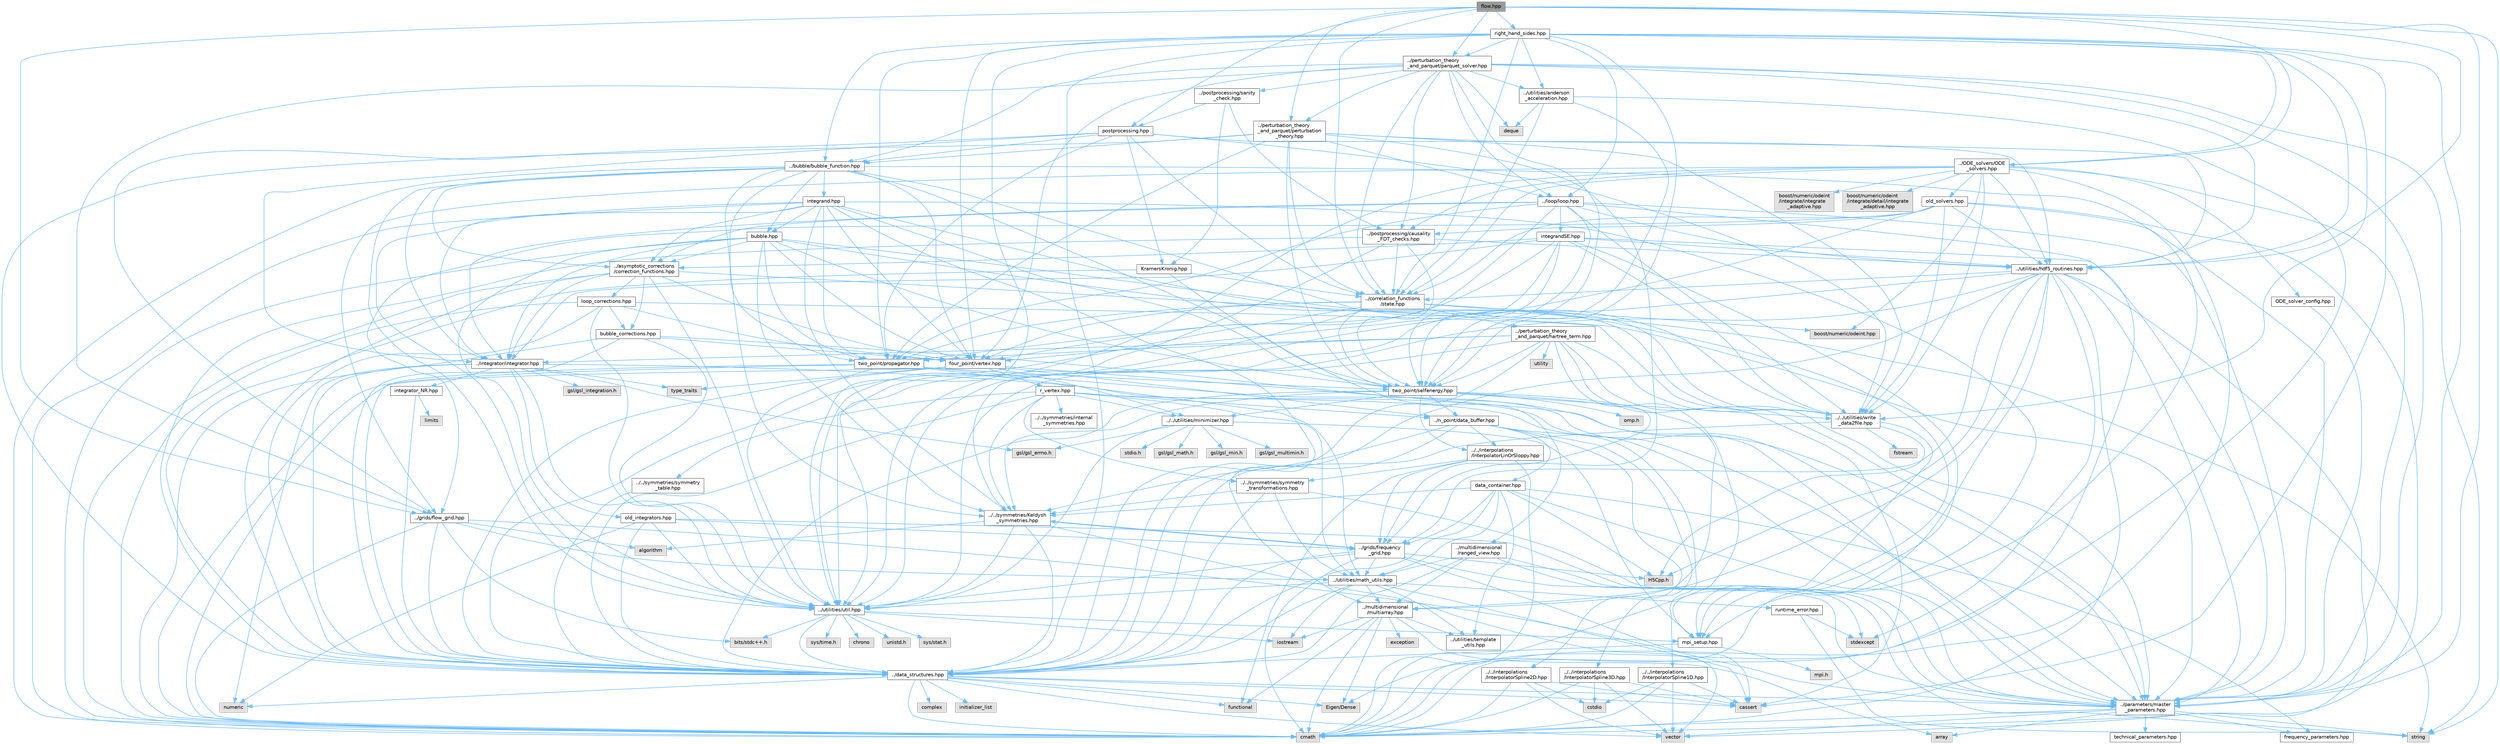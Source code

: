 digraph "flow.hpp"
{
 // INTERACTIVE_SVG=YES
 // LATEX_PDF_SIZE
  bgcolor="transparent";
  edge [fontname=Helvetica,fontsize=10,labelfontname=Helvetica,labelfontsize=10];
  node [fontname=Helvetica,fontsize=10,shape=box,height=0.2,width=0.4];
  Node1 [id="Node000001",label="flow.hpp",height=0.2,width=0.4,color="gray40", fillcolor="grey60", style="filled", fontcolor="black",tooltip=" "];
  Node1 -> Node2 [id="edge1_Node000001_Node000002",color="steelblue1",style="solid",tooltip=" "];
  Node2 [id="Node000002",label="string",height=0.2,width=0.4,color="grey60", fillcolor="#E0E0E0", style="filled",tooltip=" "];
  Node1 -> Node3 [id="edge2_Node000001_Node000003",color="steelblue1",style="solid",tooltip=" "];
  Node3 [id="Node000003",label="../parameters/master\l_parameters.hpp",height=0.2,width=0.4,color="grey40", fillcolor="white", style="filled",URL="$d1/df8/master__parameters_8hpp.html",tooltip=" "];
  Node3 -> Node4 [id="edge3_Node000003_Node000004",color="steelblue1",style="solid",tooltip=" "];
  Node4 [id="Node000004",label="cmath",height=0.2,width=0.4,color="grey60", fillcolor="#E0E0E0", style="filled",tooltip=" "];
  Node3 -> Node5 [id="edge4_Node000003_Node000005",color="steelblue1",style="solid",tooltip=" "];
  Node5 [id="Node000005",label="vector",height=0.2,width=0.4,color="grey60", fillcolor="#E0E0E0", style="filled",tooltip=" "];
  Node3 -> Node2 [id="edge5_Node000003_Node000002",color="steelblue1",style="solid",tooltip=" "];
  Node3 -> Node6 [id="edge6_Node000003_Node000006",color="steelblue1",style="solid",tooltip=" "];
  Node6 [id="Node000006",label="array",height=0.2,width=0.4,color="grey60", fillcolor="#E0E0E0", style="filled",tooltip=" "];
  Node3 -> Node7 [id="edge7_Node000003_Node000007",color="steelblue1",style="solid",tooltip=" "];
  Node7 [id="Node000007",label="frequency_parameters.hpp",height=0.2,width=0.4,color="grey40", fillcolor="white", style="filled",URL="$d3/d3c/frequency__parameters_8hpp.html",tooltip=" "];
  Node3 -> Node8 [id="edge8_Node000003_Node000008",color="steelblue1",style="solid",tooltip=" "];
  Node8 [id="Node000008",label="technical_parameters.hpp",height=0.2,width=0.4,color="grey40", fillcolor="white", style="filled",URL="$d9/d3a/technical__parameters_8hpp.html",tooltip=" "];
  Node1 -> Node9 [id="edge9_Node000001_Node000009",color="steelblue1",style="solid",tooltip=" "];
  Node9 [id="Node000009",label="../correlation_functions\l/state.hpp",height=0.2,width=0.4,color="grey40", fillcolor="white", style="filled",URL="$da/d3b/state_8hpp.html",tooltip=" "];
  Node9 -> Node10 [id="edge10_Node000009_Node000010",color="steelblue1",style="solid",tooltip=" "];
  Node10 [id="Node000010",label="../data_structures.hpp",height=0.2,width=0.4,color="grey40", fillcolor="white", style="filled",URL="$d7/d59/data__structures_8hpp.html",tooltip=" "];
  Node10 -> Node11 [id="edge11_Node000010_Node000011",color="steelblue1",style="solid",tooltip=" "];
  Node11 [id="Node000011",label="complex",height=0.2,width=0.4,color="grey60", fillcolor="#E0E0E0", style="filled",tooltip=" "];
  Node10 -> Node4 [id="edge12_Node000010_Node000004",color="steelblue1",style="solid",tooltip=" "];
  Node10 -> Node5 [id="edge13_Node000010_Node000005",color="steelblue1",style="solid",tooltip=" "];
  Node10 -> Node12 [id="edge14_Node000010_Node000012",color="steelblue1",style="solid",tooltip=" "];
  Node12 [id="Node000012",label="initializer_list",height=0.2,width=0.4,color="grey60", fillcolor="#E0E0E0", style="filled",tooltip=" "];
  Node10 -> Node13 [id="edge15_Node000010_Node000013",color="steelblue1",style="solid",tooltip=" "];
  Node13 [id="Node000013",label="functional",height=0.2,width=0.4,color="grey60", fillcolor="#E0E0E0", style="filled",tooltip=" "];
  Node10 -> Node14 [id="edge16_Node000010_Node000014",color="steelblue1",style="solid",tooltip=" "];
  Node14 [id="Node000014",label="cassert",height=0.2,width=0.4,color="grey60", fillcolor="#E0E0E0", style="filled",tooltip=" "];
  Node10 -> Node15 [id="edge17_Node000010_Node000015",color="steelblue1",style="solid",tooltip=" "];
  Node15 [id="Node000015",label="numeric",height=0.2,width=0.4,color="grey60", fillcolor="#E0E0E0", style="filled",tooltip=" "];
  Node10 -> Node3 [id="edge18_Node000010_Node000003",color="steelblue1",style="solid",tooltip=" "];
  Node10 -> Node16 [id="edge19_Node000010_Node000016",color="steelblue1",style="solid",tooltip=" "];
  Node16 [id="Node000016",label="Eigen/Dense",height=0.2,width=0.4,color="grey60", fillcolor="#E0E0E0", style="filled",tooltip=" "];
  Node9 -> Node17 [id="edge20_Node000009_Node000017",color="steelblue1",style="solid",tooltip=" "];
  Node17 [id="Node000017",label="four_point/vertex.hpp",height=0.2,width=0.4,color="grey40", fillcolor="white", style="filled",URL="$d1/d2d/vertex_8hpp.html",tooltip=" "];
  Node17 -> Node4 [id="edge21_Node000017_Node000004",color="steelblue1",style="solid",tooltip=" "];
  Node17 -> Node18 [id="edge22_Node000017_Node000018",color="steelblue1",style="solid",tooltip=" "];
  Node18 [id="Node000018",label="type_traits",height=0.2,width=0.4,color="grey60", fillcolor="#E0E0E0", style="filled",tooltip=" "];
  Node17 -> Node10 [id="edge23_Node000017_Node000010",color="steelblue1",style="solid",tooltip=" "];
  Node17 -> Node3 [id="edge24_Node000017_Node000003",color="steelblue1",style="solid",tooltip=" "];
  Node17 -> Node19 [id="edge25_Node000017_Node000019",color="steelblue1",style="solid",tooltip=" "];
  Node19 [id="Node000019",label="r_vertex.hpp",height=0.2,width=0.4,color="grey40", fillcolor="white", style="filled",URL="$d3/d22/r__vertex_8hpp.html",tooltip=" "];
  Node19 -> Node10 [id="edge26_Node000019_Node000010",color="steelblue1",style="solid",tooltip=" "];
  Node19 -> Node3 [id="edge27_Node000019_Node000003",color="steelblue1",style="solid",tooltip=" "];
  Node19 -> Node20 [id="edge28_Node000019_Node000020",color="steelblue1",style="solid",tooltip=" "];
  Node20 [id="Node000020",label="../../symmetries/Keldysh\l_symmetries.hpp",height=0.2,width=0.4,color="grey40", fillcolor="white", style="filled",URL="$d2/d1a/Keldysh__symmetries_8hpp.html",tooltip=" "];
  Node20 -> Node5 [id="edge29_Node000020_Node000005",color="steelblue1",style="solid",tooltip=" "];
  Node20 -> Node21 [id="edge30_Node000020_Node000021",color="steelblue1",style="solid",tooltip=" "];
  Node21 [id="Node000021",label="algorithm",height=0.2,width=0.4,color="grey60", fillcolor="#E0E0E0", style="filled",tooltip=" "];
  Node20 -> Node10 [id="edge31_Node000020_Node000010",color="steelblue1",style="solid",tooltip=" "];
  Node20 -> Node22 [id="edge32_Node000020_Node000022",color="steelblue1",style="solid",tooltip=" "];
  Node22 [id="Node000022",label="../utilities/util.hpp",height=0.2,width=0.4,color="grey40", fillcolor="white", style="filled",URL="$d0/d3f/util_8hpp.html",tooltip=" "];
  Node22 -> Node23 [id="edge33_Node000022_Node000023",color="steelblue1",style="solid",tooltip=" "];
  Node23 [id="Node000023",label="sys/time.h",height=0.2,width=0.4,color="grey60", fillcolor="#E0E0E0", style="filled",tooltip=" "];
  Node22 -> Node24 [id="edge34_Node000022_Node000024",color="steelblue1",style="solid",tooltip=" "];
  Node24 [id="Node000024",label="chrono",height=0.2,width=0.4,color="grey60", fillcolor="#E0E0E0", style="filled",tooltip=" "];
  Node22 -> Node25 [id="edge35_Node000022_Node000025",color="steelblue1",style="solid",tooltip=" "];
  Node25 [id="Node000025",label="unistd.h",height=0.2,width=0.4,color="grey60", fillcolor="#E0E0E0", style="filled",tooltip=" "];
  Node22 -> Node26 [id="edge36_Node000022_Node000026",color="steelblue1",style="solid",tooltip=" "];
  Node26 [id="Node000026",label="iostream",height=0.2,width=0.4,color="grey60", fillcolor="#E0E0E0", style="filled",tooltip=" "];
  Node22 -> Node27 [id="edge37_Node000022_Node000027",color="steelblue1",style="solid",tooltip=" "];
  Node27 [id="Node000027",label="bits/stdc++.h",height=0.2,width=0.4,color="grey60", fillcolor="#E0E0E0", style="filled",tooltip=" "];
  Node22 -> Node28 [id="edge38_Node000022_Node000028",color="steelblue1",style="solid",tooltip=" "];
  Node28 [id="Node000028",label="sys/stat.h",height=0.2,width=0.4,color="grey60", fillcolor="#E0E0E0", style="filled",tooltip=" "];
  Node22 -> Node10 [id="edge39_Node000022_Node000010",color="steelblue1",style="solid",tooltip=" "];
  Node22 -> Node29 [id="edge40_Node000022_Node000029",color="steelblue1",style="solid",tooltip=" "];
  Node29 [id="Node000029",label="mpi_setup.hpp",height=0.2,width=0.4,color="grey40", fillcolor="white", style="filled",URL="$db/de0/mpi__setup_8hpp.html",tooltip=" "];
  Node29 -> Node10 [id="edge41_Node000029_Node000010",color="steelblue1",style="solid",tooltip=" "];
  Node29 -> Node30 [id="edge42_Node000029_Node000030",color="steelblue1",style="solid",tooltip=" "];
  Node30 [id="Node000030",label="mpi.h",height=0.2,width=0.4,color="grey60", fillcolor="#E0E0E0", style="filled",tooltip=" "];
  Node20 -> Node31 [id="edge43_Node000020_Node000031",color="steelblue1",style="solid",tooltip=" "];
  Node31 [id="Node000031",label="../grids/frequency\l_grid.hpp",height=0.2,width=0.4,color="grey40", fillcolor="white", style="filled",URL="$d5/d39/frequency__grid_8hpp.html",tooltip=" "];
  Node31 -> Node4 [id="edge44_Node000031_Node000004",color="steelblue1",style="solid",tooltip=" "];
  Node31 -> Node10 [id="edge45_Node000031_Node000010",color="steelblue1",style="solid",tooltip=" "];
  Node31 -> Node22 [id="edge46_Node000031_Node000022",color="steelblue1",style="solid",tooltip=" "];
  Node31 -> Node3 [id="edge47_Node000031_Node000003",color="steelblue1",style="solid",tooltip=" "];
  Node31 -> Node32 [id="edge48_Node000031_Node000032",color="steelblue1",style="solid",tooltip=" "];
  Node32 [id="Node000032",label="../utilities/math_utils.hpp",height=0.2,width=0.4,color="grey40", fillcolor="white", style="filled",URL="$de/dbb/math__utils_8hpp.html",tooltip=" "];
  Node32 -> Node10 [id="edge49_Node000032_Node000010",color="steelblue1",style="solid",tooltip=" "];
  Node32 -> Node33 [id="edge50_Node000032_Node000033",color="steelblue1",style="solid",tooltip=" "];
  Node33 [id="Node000033",label="../multidimensional\l/multiarray.hpp",height=0.2,width=0.4,color="grey40", fillcolor="white", style="filled",URL="$df/da4/multiarray_8hpp.html",tooltip=" "];
  Node33 -> Node6 [id="edge51_Node000033_Node000006",color="steelblue1",style="solid",tooltip=" "];
  Node33 -> Node4 [id="edge52_Node000033_Node000004",color="steelblue1",style="solid",tooltip=" "];
  Node33 -> Node34 [id="edge53_Node000033_Node000034",color="steelblue1",style="solid",tooltip=" "];
  Node34 [id="Node000034",label="exception",height=0.2,width=0.4,color="grey60", fillcolor="#E0E0E0", style="filled",tooltip=" "];
  Node33 -> Node13 [id="edge54_Node000033_Node000013",color="steelblue1",style="solid",tooltip=" "];
  Node33 -> Node26 [id="edge55_Node000033_Node000026",color="steelblue1",style="solid",tooltip=" "];
  Node33 -> Node16 [id="edge56_Node000033_Node000016",color="steelblue1",style="solid",tooltip=" "];
  Node33 -> Node35 [id="edge57_Node000033_Node000035",color="steelblue1",style="solid",tooltip=" "];
  Node35 [id="Node000035",label="../utilities/template\l_utils.hpp",height=0.2,width=0.4,color="grey40", fillcolor="white", style="filled",URL="$dd/de3/template__utils_8hpp.html",tooltip=" "];
  Node32 -> Node35 [id="edge58_Node000032_Node000035",color="steelblue1",style="solid",tooltip=" "];
  Node32 -> Node36 [id="edge59_Node000032_Node000036",color="steelblue1",style="solid",tooltip=" "];
  Node36 [id="Node000036",label="runtime_error.hpp",height=0.2,width=0.4,color="grey40", fillcolor="white", style="filled",URL="$d1/d64/runtime__error_8hpp.html",tooltip=" "];
  Node36 -> Node37 [id="edge60_Node000036_Node000037",color="steelblue1",style="solid",tooltip=" "];
  Node37 [id="Node000037",label="stdexcept",height=0.2,width=0.4,color="grey60", fillcolor="#E0E0E0", style="filled",tooltip=" "];
  Node36 -> Node2 [id="edge61_Node000036_Node000002",color="steelblue1",style="solid",tooltip=" "];
  Node32 -> Node22 [id="edge62_Node000032_Node000022",color="steelblue1",style="solid",tooltip=" "];
  Node32 -> Node26 [id="edge63_Node000032_Node000026",color="steelblue1",style="solid",tooltip=" "];
  Node32 -> Node14 [id="edge64_Node000032_Node000014",color="steelblue1",style="solid",tooltip=" "];
  Node31 -> Node20 [id="edge65_Node000031_Node000020",color="steelblue1",style="solid",tooltip=" "];
  Node31 -> Node14 [id="edge66_Node000031_Node000014",color="steelblue1",style="solid",tooltip=" "];
  Node31 -> Node38 [id="edge67_Node000031_Node000038",color="steelblue1",style="solid",tooltip=" "];
  Node38 [id="Node000038",label="H5Cpp.h",height=0.2,width=0.4,color="grey60", fillcolor="#E0E0E0", style="filled",tooltip=" "];
  Node19 -> Node39 [id="edge68_Node000019_Node000039",color="steelblue1",style="solid",tooltip=" "];
  Node39 [id="Node000039",label="../../symmetries/internal\l_symmetries.hpp",height=0.2,width=0.4,color="grey40", fillcolor="white", style="filled",URL="$d1/dfd/internal__symmetries_8hpp.html",tooltip=" "];
  Node19 -> Node40 [id="edge69_Node000019_Node000040",color="steelblue1",style="solid",tooltip=" "];
  Node40 [id="Node000040",label="../../symmetries/symmetry\l_transformations.hpp",height=0.2,width=0.4,color="grey40", fillcolor="white", style="filled",URL="$db/d7d/symmetry__transformations_8hpp.html",tooltip=" "];
  Node40 -> Node3 [id="edge70_Node000040_Node000003",color="steelblue1",style="solid",tooltip=" "];
  Node40 -> Node32 [id="edge71_Node000040_Node000032",color="steelblue1",style="solid",tooltip=" "];
  Node40 -> Node20 [id="edge72_Node000040_Node000020",color="steelblue1",style="solid",tooltip=" "];
  Node40 -> Node10 [id="edge73_Node000040_Node000010",color="steelblue1",style="solid",tooltip=" "];
  Node19 -> Node41 [id="edge74_Node000019_Node000041",color="steelblue1",style="solid",tooltip=" "];
  Node41 [id="Node000041",label="../../symmetries/symmetry\l_table.hpp",height=0.2,width=0.4,color="grey40", fillcolor="white", style="filled",URL="$d3/d77/symmetry__table_8hpp.html",tooltip=" "];
  Node41 -> Node10 [id="edge75_Node000041_Node000010",color="steelblue1",style="solid",tooltip=" "];
  Node19 -> Node32 [id="edge76_Node000019_Node000032",color="steelblue1",style="solid",tooltip=" "];
  Node19 -> Node42 [id="edge77_Node000019_Node000042",color="steelblue1",style="solid",tooltip=" "];
  Node42 [id="Node000042",label="../../utilities/minimizer.hpp",height=0.2,width=0.4,color="grey40", fillcolor="white", style="filled",URL="$d4/d21/minimizer_8hpp.html",tooltip=" "];
  Node42 -> Node43 [id="edge78_Node000042_Node000043",color="steelblue1",style="solid",tooltip=" "];
  Node43 [id="Node000043",label="stdio.h",height=0.2,width=0.4,color="grey60", fillcolor="#E0E0E0", style="filled",tooltip=" "];
  Node42 -> Node44 [id="edge79_Node000042_Node000044",color="steelblue1",style="solid",tooltip=" "];
  Node44 [id="Node000044",label="gsl/gsl_errno.h",height=0.2,width=0.4,color="grey60", fillcolor="#E0E0E0", style="filled",tooltip=" "];
  Node42 -> Node45 [id="edge80_Node000042_Node000045",color="steelblue1",style="solid",tooltip=" "];
  Node45 [id="Node000045",label="gsl/gsl_math.h",height=0.2,width=0.4,color="grey60", fillcolor="#E0E0E0", style="filled",tooltip=" "];
  Node42 -> Node46 [id="edge81_Node000042_Node000046",color="steelblue1",style="solid",tooltip=" "];
  Node46 [id="Node000046",label="gsl/gsl_min.h",height=0.2,width=0.4,color="grey60", fillcolor="#E0E0E0", style="filled",tooltip=" "];
  Node42 -> Node47 [id="edge82_Node000042_Node000047",color="steelblue1",style="solid",tooltip=" "];
  Node47 [id="Node000047",label="gsl/gsl_multimin.h",height=0.2,width=0.4,color="grey60", fillcolor="#E0E0E0", style="filled",tooltip=" "];
  Node42 -> Node29 [id="edge83_Node000042_Node000029",color="steelblue1",style="solid",tooltip=" "];
  Node42 -> Node22 [id="edge84_Node000042_Node000022",color="steelblue1",style="solid",tooltip=" "];
  Node19 -> Node48 [id="edge85_Node000019_Node000048",color="steelblue1",style="solid",tooltip=" "];
  Node48 [id="Node000048",label="../n_point/data_buffer.hpp",height=0.2,width=0.4,color="grey40", fillcolor="white", style="filled",URL="$dc/d80/data__buffer_8hpp.html",tooltip=" "];
  Node48 -> Node10 [id="edge86_Node000048_Node000010",color="steelblue1",style="solid",tooltip=" "];
  Node48 -> Node20 [id="edge87_Node000048_Node000020",color="steelblue1",style="solid",tooltip=" "];
  Node48 -> Node49 [id="edge88_Node000048_Node000049",color="steelblue1",style="solid",tooltip=" "];
  Node49 [id="Node000049",label="data_container.hpp",height=0.2,width=0.4,color="grey40", fillcolor="white", style="filled",URL="$da/dbc/data__container_8hpp.html",tooltip=" "];
  Node49 -> Node35 [id="edge89_Node000049_Node000035",color="steelblue1",style="solid",tooltip=" "];
  Node49 -> Node32 [id="edge90_Node000049_Node000032",color="steelblue1",style="solid",tooltip=" "];
  Node49 -> Node20 [id="edge91_Node000049_Node000020",color="steelblue1",style="solid",tooltip=" "];
  Node49 -> Node10 [id="edge92_Node000049_Node000010",color="steelblue1",style="solid",tooltip=" "];
  Node49 -> Node3 [id="edge93_Node000049_Node000003",color="steelblue1",style="solid",tooltip=" "];
  Node49 -> Node7 [id="edge94_Node000049_Node000007",color="steelblue1",style="solid",tooltip=" "];
  Node49 -> Node31 [id="edge95_Node000049_Node000031",color="steelblue1",style="solid",tooltip=" "];
  Node49 -> Node38 [id="edge96_Node000049_Node000038",color="steelblue1",style="solid",tooltip=" "];
  Node48 -> Node50 [id="edge97_Node000048_Node000050",color="steelblue1",style="solid",tooltip=" "];
  Node50 [id="Node000050",label="../../interpolations\l/InterpolatorLinOrSloppy.hpp",height=0.2,width=0.4,color="grey40", fillcolor="white", style="filled",URL="$d3/d17/InterpolatorLinOrSloppy_8hpp.html",tooltip=" "];
  Node50 -> Node4 [id="edge98_Node000050_Node000004",color="steelblue1",style="solid",tooltip=" "];
  Node50 -> Node13 [id="edge99_Node000050_Node000013",color="steelblue1",style="solid",tooltip=" "];
  Node50 -> Node31 [id="edge100_Node000050_Node000031",color="steelblue1",style="solid",tooltip=" "];
  Node50 -> Node40 [id="edge101_Node000050_Node000040",color="steelblue1",style="solid",tooltip=" "];
  Node48 -> Node51 [id="edge102_Node000048_Node000051",color="steelblue1",style="solid",tooltip=" "];
  Node51 [id="Node000051",label="../../interpolations\l/InterpolatorSpline1D.hpp",height=0.2,width=0.4,color="grey40", fillcolor="white", style="filled",URL="$d1/d52/InterpolatorSpline1D_8hpp.html",tooltip=" "];
  Node51 -> Node52 [id="edge103_Node000051_Node000052",color="steelblue1",style="solid",tooltip=" "];
  Node52 [id="Node000052",label="cstdio",height=0.2,width=0.4,color="grey60", fillcolor="#E0E0E0", style="filled",tooltip=" "];
  Node51 -> Node14 [id="edge104_Node000051_Node000014",color="steelblue1",style="solid",tooltip=" "];
  Node51 -> Node4 [id="edge105_Node000051_Node000004",color="steelblue1",style="solid",tooltip=" "];
  Node51 -> Node5 [id="edge106_Node000051_Node000005",color="steelblue1",style="solid",tooltip=" "];
  Node48 -> Node53 [id="edge107_Node000048_Node000053",color="steelblue1",style="solid",tooltip=" "];
  Node53 [id="Node000053",label="../../interpolations\l/InterpolatorSpline2D.hpp",height=0.2,width=0.4,color="grey40", fillcolor="white", style="filled",URL="$d6/d91/InterpolatorSpline2D_8hpp.html",tooltip=" "];
  Node53 -> Node52 [id="edge108_Node000053_Node000052",color="steelblue1",style="solid",tooltip=" "];
  Node53 -> Node14 [id="edge109_Node000053_Node000014",color="steelblue1",style="solid",tooltip=" "];
  Node53 -> Node4 [id="edge110_Node000053_Node000004",color="steelblue1",style="solid",tooltip=" "];
  Node53 -> Node5 [id="edge111_Node000053_Node000005",color="steelblue1",style="solid",tooltip=" "];
  Node48 -> Node54 [id="edge112_Node000048_Node000054",color="steelblue1",style="solid",tooltip=" "];
  Node54 [id="Node000054",label="../../interpolations\l/InterpolatorSpline3D.hpp",height=0.2,width=0.4,color="grey40", fillcolor="white", style="filled",URL="$dd/dcc/InterpolatorSpline3D_8hpp.html",tooltip=" "];
  Node54 -> Node52 [id="edge113_Node000054_Node000052",color="steelblue1",style="solid",tooltip=" "];
  Node54 -> Node14 [id="edge114_Node000054_Node000014",color="steelblue1",style="solid",tooltip=" "];
  Node54 -> Node4 [id="edge115_Node000054_Node000004",color="steelblue1",style="solid",tooltip=" "];
  Node54 -> Node5 [id="edge116_Node000054_Node000005",color="steelblue1",style="solid",tooltip=" "];
  Node17 -> Node42 [id="edge117_Node000017_Node000042",color="steelblue1",style="solid",tooltip=" "];
  Node17 -> Node48 [id="edge118_Node000017_Node000048",color="steelblue1",style="solid",tooltip=" "];
  Node9 -> Node55 [id="edge119_Node000009_Node000055",color="steelblue1",style="solid",tooltip=" "];
  Node55 [id="Node000055",label="two_point/selfenergy.hpp",height=0.2,width=0.4,color="grey40", fillcolor="white", style="filled",URL="$d6/d2d/selfenergy_8hpp.html",tooltip=" "];
  Node55 -> Node10 [id="edge120_Node000055_Node000010",color="steelblue1",style="solid",tooltip=" "];
  Node55 -> Node33 [id="edge121_Node000055_Node000033",color="steelblue1",style="solid",tooltip=" "];
  Node55 -> Node48 [id="edge122_Node000055_Node000048",color="steelblue1",style="solid",tooltip=" "];
  Node55 -> Node31 [id="edge123_Node000055_Node000031",color="steelblue1",style="solid",tooltip=" "];
  Node55 -> Node42 [id="edge124_Node000055_Node000042",color="steelblue1",style="solid",tooltip=" "];
  Node55 -> Node56 [id="edge125_Node000055_Node000056",color="steelblue1",style="solid",tooltip=" "];
  Node56 [id="Node000056",label="omp.h",height=0.2,width=0.4,color="grey60", fillcolor="#E0E0E0", style="filled",tooltip=" "];
  Node55 -> Node20 [id="edge126_Node000055_Node000020",color="steelblue1",style="solid",tooltip=" "];
  Node55 -> Node57 [id="edge127_Node000055_Node000057",color="steelblue1",style="solid",tooltip=" "];
  Node57 [id="Node000057",label="../../utilities/write\l_data2file.hpp",height=0.2,width=0.4,color="grey40", fillcolor="white", style="filled",URL="$d8/d74/write__data2file_8hpp.html",tooltip=" "];
  Node57 -> Node10 [id="edge128_Node000057_Node000010",color="steelblue1",style="solid",tooltip=" "];
  Node57 -> Node29 [id="edge129_Node000057_Node000029",color="steelblue1",style="solid",tooltip=" "];
  Node57 -> Node58 [id="edge130_Node000057_Node000058",color="steelblue1",style="solid",tooltip=" "];
  Node58 [id="Node000058",label="fstream",height=0.2,width=0.4,color="grey60", fillcolor="#E0E0E0", style="filled",tooltip=" "];
  Node57 -> Node38 [id="edge131_Node000057_Node000038",color="steelblue1",style="solid",tooltip=" "];
  Node55 -> Node50 [id="edge132_Node000055_Node000050",color="steelblue1",style="solid",tooltip=" "];
  Node9 -> Node59 [id="edge133_Node000009_Node000059",color="steelblue1",style="solid",tooltip=" "];
  Node59 [id="Node000059",label="two_point/propagator.hpp",height=0.2,width=0.4,color="grey40", fillcolor="white", style="filled",URL="$d5/df7/propagator_8hpp.html",tooltip=" "];
  Node59 -> Node4 [id="edge134_Node000059_Node000004",color="steelblue1",style="solid",tooltip=" "];
  Node59 -> Node10 [id="edge135_Node000059_Node000010",color="steelblue1",style="solid",tooltip=" "];
  Node59 -> Node32 [id="edge136_Node000059_Node000032",color="steelblue1",style="solid",tooltip=" "];
  Node59 -> Node55 [id="edge137_Node000059_Node000055",color="steelblue1",style="solid",tooltip=" "];
  Node59 -> Node3 [id="edge138_Node000059_Node000003",color="steelblue1",style="solid",tooltip=" "];
  Node59 -> Node22 [id="edge139_Node000059_Node000022",color="steelblue1",style="solid",tooltip=" "];
  Node9 -> Node60 [id="edge140_Node000009_Node000060",color="steelblue1",style="solid",tooltip=" "];
  Node60 [id="Node000060",label="../perturbation_theory\l_and_parquet/hartree_term.hpp",height=0.2,width=0.4,color="grey40", fillcolor="white", style="filled",URL="$d1/db3/hartree__term_8hpp.html",tooltip=" "];
  Node60 -> Node3 [id="edge141_Node000060_Node000003",color="steelblue1",style="solid",tooltip=" "];
  Node60 -> Node10 [id="edge142_Node000060_Node000010",color="steelblue1",style="solid",tooltip=" "];
  Node60 -> Node55 [id="edge143_Node000060_Node000055",color="steelblue1",style="solid",tooltip=" "];
  Node60 -> Node59 [id="edge144_Node000060_Node000059",color="steelblue1",style="solid",tooltip=" "];
  Node60 -> Node61 [id="edge145_Node000060_Node000061",color="steelblue1",style="solid",tooltip=" "];
  Node61 [id="Node000061",label="../integrator/integrator.hpp",height=0.2,width=0.4,color="grey40", fillcolor="white", style="filled",URL="$dd/d1f/integrator_8hpp.html",tooltip=" "];
  Node61 -> Node15 [id="edge146_Node000061_Node000015",color="steelblue1",style="solid",tooltip=" "];
  Node61 -> Node18 [id="edge147_Node000061_Node000018",color="steelblue1",style="solid",tooltip=" "];
  Node61 -> Node10 [id="edge148_Node000061_Node000010",color="steelblue1",style="solid",tooltip=" "];
  Node61 -> Node3 [id="edge149_Node000061_Node000003",color="steelblue1",style="solid",tooltip=" "];
  Node61 -> Node62 [id="edge150_Node000061_Node000062",color="steelblue1",style="solid",tooltip=" "];
  Node62 [id="Node000062",label="gsl/gsl_integration.h",height=0.2,width=0.4,color="grey60", fillcolor="#E0E0E0", style="filled",tooltip=" "];
  Node61 -> Node44 [id="edge151_Node000061_Node000044",color="steelblue1",style="solid",tooltip=" "];
  Node61 -> Node63 [id="edge152_Node000061_Node000063",color="steelblue1",style="solid",tooltip=" "];
  Node63 [id="Node000063",label="old_integrators.hpp",height=0.2,width=0.4,color="grey40", fillcolor="white", style="filled",URL="$d7/d65/old__integrators_8hpp.html",tooltip=" "];
  Node63 -> Node15 [id="edge153_Node000063_Node000015",color="steelblue1",style="solid",tooltip=" "];
  Node63 -> Node10 [id="edge154_Node000063_Node000010",color="steelblue1",style="solid",tooltip=" "];
  Node63 -> Node3 [id="edge155_Node000063_Node000003",color="steelblue1",style="solid",tooltip=" "];
  Node63 -> Node22 [id="edge156_Node000063_Node000022",color="steelblue1",style="solid",tooltip=" "];
  Node63 -> Node31 [id="edge157_Node000063_Node000031",color="steelblue1",style="solid",tooltip=" "];
  Node61 -> Node64 [id="edge158_Node000061_Node000064",color="steelblue1",style="solid",tooltip=" "];
  Node64 [id="Node000064",label="integrator_NR.hpp",height=0.2,width=0.4,color="grey40", fillcolor="white", style="filled",URL="$da/db4/integrator__NR_8hpp.html",tooltip=" "];
  Node64 -> Node65 [id="edge159_Node000064_Node000065",color="steelblue1",style="solid",tooltip=" "];
  Node65 [id="Node000065",label="limits",height=0.2,width=0.4,color="grey60", fillcolor="#E0E0E0", style="filled",tooltip=" "];
  Node64 -> Node10 [id="edge160_Node000064_Node000010",color="steelblue1",style="solid",tooltip=" "];
  Node61 -> Node22 [id="edge161_Node000061_Node000022",color="steelblue1",style="solid",tooltip=" "];
  Node60 -> Node57 [id="edge162_Node000060_Node000057",color="steelblue1",style="solid",tooltip=" "];
  Node60 -> Node22 [id="edge163_Node000060_Node000022",color="steelblue1",style="solid",tooltip=" "];
  Node60 -> Node14 [id="edge164_Node000060_Node000014",color="steelblue1",style="solid",tooltip=" "];
  Node60 -> Node4 [id="edge165_Node000060_Node000004",color="steelblue1",style="solid",tooltip=" "];
  Node60 -> Node66 [id="edge166_Node000060_Node000066",color="steelblue1",style="solid",tooltip=" "];
  Node66 [id="Node000066",label="utility",height=0.2,width=0.4,color="grey60", fillcolor="#E0E0E0", style="filled",tooltip=" "];
  Node9 -> Node22 [id="edge167_Node000009_Node000022",color="steelblue1",style="solid",tooltip=" "];
  Node9 -> Node67 [id="edge168_Node000009_Node000067",color="steelblue1",style="solid",tooltip=" "];
  Node67 [id="Node000067",label="boost/numeric/odeint.hpp",height=0.2,width=0.4,color="grey60", fillcolor="#E0E0E0", style="filled",tooltip=" "];
  Node9 -> Node2 [id="edge169_Node000009_Node000002",color="steelblue1",style="solid",tooltip=" "];
  Node1 -> Node68 [id="edge170_Node000001_Node000068",color="steelblue1",style="solid",tooltip=" "];
  Node68 [id="Node000068",label="../perturbation_theory\l_and_parquet/perturbation\l_theory.hpp",height=0.2,width=0.4,color="grey40", fillcolor="white", style="filled",URL="$d5/d0d/perturbation__theory_8hpp.html",tooltip=" "];
  Node68 -> Node55 [id="edge171_Node000068_Node000055",color="steelblue1",style="solid",tooltip=" "];
  Node68 -> Node31 [id="edge172_Node000068_Node000031",color="steelblue1",style="solid",tooltip=" "];
  Node68 -> Node10 [id="edge173_Node000068_Node000010",color="steelblue1",style="solid",tooltip=" "];
  Node68 -> Node59 [id="edge174_Node000068_Node000059",color="steelblue1",style="solid",tooltip=" "];
  Node68 -> Node9 [id="edge175_Node000068_Node000009",color="steelblue1",style="solid",tooltip=" "];
  Node68 -> Node69 [id="edge176_Node000068_Node000069",color="steelblue1",style="solid",tooltip=" "];
  Node69 [id="Node000069",label="../bubble/bubble_function.hpp",height=0.2,width=0.4,color="grey40", fillcolor="white", style="filled",URL="$de/de8/bubble__function_8hpp.html",tooltip=" "];
  Node69 -> Node4 [id="edge177_Node000069_Node000004",color="steelblue1",style="solid",tooltip=" "];
  Node69 -> Node20 [id="edge178_Node000069_Node000020",color="steelblue1",style="solid",tooltip=" "];
  Node69 -> Node17 [id="edge179_Node000069_Node000017",color="steelblue1",style="solid",tooltip=" "];
  Node69 -> Node55 [id="edge180_Node000069_Node000055",color="steelblue1",style="solid",tooltip=" "];
  Node69 -> Node59 [id="edge181_Node000069_Node000059",color="steelblue1",style="solid",tooltip=" "];
  Node69 -> Node61 [id="edge182_Node000069_Node000061",color="steelblue1",style="solid",tooltip=" "];
  Node69 -> Node22 [id="edge183_Node000069_Node000022",color="steelblue1",style="solid",tooltip=" "];
  Node69 -> Node29 [id="edge184_Node000069_Node000029",color="steelblue1",style="solid",tooltip=" "];
  Node69 -> Node70 [id="edge185_Node000069_Node000070",color="steelblue1",style="solid",tooltip=" "];
  Node70 [id="Node000070",label="../asymptotic_corrections\l/correction_functions.hpp",height=0.2,width=0.4,color="grey40", fillcolor="white", style="filled",URL="$d2/df0/correction__functions_8hpp.html",tooltip=" "];
  Node70 -> Node10 [id="edge186_Node000070_Node000010",color="steelblue1",style="solid",tooltip=" "];
  Node70 -> Node17 [id="edge187_Node000070_Node000017",color="steelblue1",style="solid",tooltip=" "];
  Node70 -> Node3 [id="edge188_Node000070_Node000003",color="steelblue1",style="solid",tooltip=" "];
  Node70 -> Node22 [id="edge189_Node000070_Node000022",color="steelblue1",style="solid",tooltip=" "];
  Node70 -> Node71 [id="edge190_Node000070_Node000071",color="steelblue1",style="solid",tooltip=" "];
  Node71 [id="Node000071",label="bubble_corrections.hpp",height=0.2,width=0.4,color="grey40", fillcolor="white", style="filled",URL="$dd/dea/bubble__corrections_8hpp.html",tooltip=" "];
  Node71 -> Node10 [id="edge191_Node000071_Node000010",color="steelblue1",style="solid",tooltip=" "];
  Node71 -> Node17 [id="edge192_Node000071_Node000017",color="steelblue1",style="solid",tooltip=" "];
  Node71 -> Node3 [id="edge193_Node000071_Node000003",color="steelblue1",style="solid",tooltip=" "];
  Node71 -> Node22 [id="edge194_Node000071_Node000022",color="steelblue1",style="solid",tooltip=" "];
  Node71 -> Node4 [id="edge195_Node000071_Node000004",color="steelblue1",style="solid",tooltip=" "];
  Node70 -> Node72 [id="edge196_Node000070_Node000072",color="steelblue1",style="solid",tooltip=" "];
  Node72 [id="Node000072",label="loop_corrections.hpp",height=0.2,width=0.4,color="grey40", fillcolor="white", style="filled",URL="$d0/d0e/loop__corrections_8hpp.html",tooltip=" "];
  Node72 -> Node4 [id="edge197_Node000072_Node000004",color="steelblue1",style="solid",tooltip=" "];
  Node72 -> Node10 [id="edge198_Node000072_Node000010",color="steelblue1",style="solid",tooltip=" "];
  Node72 -> Node17 [id="edge199_Node000072_Node000017",color="steelblue1",style="solid",tooltip=" "];
  Node72 -> Node3 [id="edge200_Node000072_Node000003",color="steelblue1",style="solid",tooltip=" "];
  Node72 -> Node22 [id="edge201_Node000072_Node000022",color="steelblue1",style="solid",tooltip=" "];
  Node72 -> Node71 [id="edge202_Node000072_Node000071",color="steelblue1",style="solid",tooltip=" "];
  Node70 -> Node4 [id="edge203_Node000070_Node000004",color="steelblue1",style="solid",tooltip=" "];
  Node70 -> Node61 [id="edge204_Node000070_Node000061",color="steelblue1",style="solid",tooltip=" "];
  Node69 -> Node57 [id="edge205_Node000069_Node000057",color="steelblue1",style="solid",tooltip=" "];
  Node69 -> Node73 [id="edge206_Node000069_Node000073",color="steelblue1",style="solid",tooltip=" "];
  Node73 [id="Node000073",label="bubble.hpp",height=0.2,width=0.4,color="grey40", fillcolor="white", style="filled",URL="$d0/dac/bubble_8hpp.html",tooltip=" "];
  Node73 -> Node4 [id="edge207_Node000073_Node000004",color="steelblue1",style="solid",tooltip=" "];
  Node73 -> Node20 [id="edge208_Node000073_Node000020",color="steelblue1",style="solid",tooltip=" "];
  Node73 -> Node17 [id="edge209_Node000073_Node000017",color="steelblue1",style="solid",tooltip=" "];
  Node73 -> Node55 [id="edge210_Node000073_Node000055",color="steelblue1",style="solid",tooltip=" "];
  Node73 -> Node59 [id="edge211_Node000073_Node000059",color="steelblue1",style="solid",tooltip=" "];
  Node73 -> Node61 [id="edge212_Node000073_Node000061",color="steelblue1",style="solid",tooltip=" "];
  Node73 -> Node22 [id="edge213_Node000073_Node000022",color="steelblue1",style="solid",tooltip=" "];
  Node73 -> Node29 [id="edge214_Node000073_Node000029",color="steelblue1",style="solid",tooltip=" "];
  Node73 -> Node70 [id="edge215_Node000073_Node000070",color="steelblue1",style="solid",tooltip=" "];
  Node73 -> Node57 [id="edge216_Node000073_Node000057",color="steelblue1",style="solid",tooltip=" "];
  Node69 -> Node74 [id="edge217_Node000069_Node000074",color="steelblue1",style="solid",tooltip=" "];
  Node74 [id="Node000074",label="integrand.hpp",height=0.2,width=0.4,color="grey40", fillcolor="white", style="filled",URL="$df/d83/integrand_8hpp.html",tooltip=" "];
  Node74 -> Node4 [id="edge218_Node000074_Node000004",color="steelblue1",style="solid",tooltip=" "];
  Node74 -> Node20 [id="edge219_Node000074_Node000020",color="steelblue1",style="solid",tooltip=" "];
  Node74 -> Node17 [id="edge220_Node000074_Node000017",color="steelblue1",style="solid",tooltip=" "];
  Node74 -> Node55 [id="edge221_Node000074_Node000055",color="steelblue1",style="solid",tooltip=" "];
  Node74 -> Node59 [id="edge222_Node000074_Node000059",color="steelblue1",style="solid",tooltip=" "];
  Node74 -> Node61 [id="edge223_Node000074_Node000061",color="steelblue1",style="solid",tooltip=" "];
  Node74 -> Node22 [id="edge224_Node000074_Node000022",color="steelblue1",style="solid",tooltip=" "];
  Node74 -> Node29 [id="edge225_Node000074_Node000029",color="steelblue1",style="solid",tooltip=" "];
  Node74 -> Node70 [id="edge226_Node000074_Node000070",color="steelblue1",style="solid",tooltip=" "];
  Node74 -> Node57 [id="edge227_Node000074_Node000057",color="steelblue1",style="solid",tooltip=" "];
  Node74 -> Node73 [id="edge228_Node000074_Node000073",color="steelblue1",style="solid",tooltip=" "];
  Node74 -> Node33 [id="edge229_Node000074_Node000033",color="steelblue1",style="solid",tooltip=" "];
  Node68 -> Node75 [id="edge230_Node000068_Node000075",color="steelblue1",style="solid",tooltip=" "];
  Node75 [id="Node000075",label="../loop/loop.hpp",height=0.2,width=0.4,color="grey40", fillcolor="white", style="filled",URL="$d8/d1d/loop_8hpp.html",tooltip=" "];
  Node75 -> Node4 [id="edge231_Node000075_Node000004",color="steelblue1",style="solid",tooltip=" "];
  Node75 -> Node55 [id="edge232_Node000075_Node000055",color="steelblue1",style="solid",tooltip=" "];
  Node75 -> Node17 [id="edge233_Node000075_Node000017",color="steelblue1",style="solid",tooltip=" "];
  Node75 -> Node59 [id="edge234_Node000075_Node000059",color="steelblue1",style="solid",tooltip=" "];
  Node75 -> Node3 [id="edge235_Node000075_Node000003",color="steelblue1",style="solid",tooltip=" "];
  Node75 -> Node61 [id="edge236_Node000075_Node000061",color="steelblue1",style="solid",tooltip=" "];
  Node75 -> Node57 [id="edge237_Node000075_Node000057",color="steelblue1",style="solid",tooltip=" "];
  Node75 -> Node70 [id="edge238_Node000075_Node000070",color="steelblue1",style="solid",tooltip=" "];
  Node75 -> Node76 [id="edge239_Node000075_Node000076",color="steelblue1",style="solid",tooltip=" "];
  Node76 [id="Node000076",label="integrandSE.hpp",height=0.2,width=0.4,color="grey40", fillcolor="white", style="filled",URL="$de/d65/integrandSE_8hpp.html",tooltip=" "];
  Node76 -> Node4 [id="edge240_Node000076_Node000004",color="steelblue1",style="solid",tooltip=" "];
  Node76 -> Node55 [id="edge241_Node000076_Node000055",color="steelblue1",style="solid",tooltip=" "];
  Node76 -> Node17 [id="edge242_Node000076_Node000017",color="steelblue1",style="solid",tooltip=" "];
  Node76 -> Node59 [id="edge243_Node000076_Node000059",color="steelblue1",style="solid",tooltip=" "];
  Node76 -> Node3 [id="edge244_Node000076_Node000003",color="steelblue1",style="solid",tooltip=" "];
  Node76 -> Node61 [id="edge245_Node000076_Node000061",color="steelblue1",style="solid",tooltip=" "];
  Node76 -> Node57 [id="edge246_Node000076_Node000057",color="steelblue1",style="solid",tooltip=" "];
  Node76 -> Node70 [id="edge247_Node000076_Node000070",color="steelblue1",style="solid",tooltip=" "];
  Node76 -> Node77 [id="edge248_Node000076_Node000077",color="steelblue1",style="solid",tooltip=" "];
  Node77 [id="Node000077",label="../utilities/hdf5_routines.hpp",height=0.2,width=0.4,color="grey40", fillcolor="white", style="filled",URL="$d5/de4/hdf5__routines_8hpp.html",tooltip=" "];
  Node77 -> Node37 [id="edge249_Node000077_Node000037",color="steelblue1",style="solid",tooltip=" "];
  Node77 -> Node4 [id="edge250_Node000077_Node000004",color="steelblue1",style="solid",tooltip=" "];
  Node77 -> Node5 [id="edge251_Node000077_Node000005",color="steelblue1",style="solid",tooltip=" "];
  Node77 -> Node3 [id="edge252_Node000077_Node000003",color="steelblue1",style="solid",tooltip=" "];
  Node77 -> Node22 [id="edge253_Node000077_Node000022",color="steelblue1",style="solid",tooltip=" "];
  Node77 -> Node10 [id="edge254_Node000077_Node000010",color="steelblue1",style="solid",tooltip=" "];
  Node77 -> Node31 [id="edge255_Node000077_Node000031",color="steelblue1",style="solid",tooltip=" "];
  Node77 -> Node38 [id="edge256_Node000077_Node000038",color="steelblue1",style="solid",tooltip=" "];
  Node77 -> Node9 [id="edge257_Node000077_Node000009",color="steelblue1",style="solid",tooltip=" "];
  Node77 -> Node33 [id="edge258_Node000077_Node000033",color="steelblue1",style="solid",tooltip=" "];
  Node77 -> Node20 [id="edge259_Node000077_Node000020",color="steelblue1",style="solid",tooltip=" "];
  Node77 -> Node29 [id="edge260_Node000077_Node000029",color="steelblue1",style="solid",tooltip=" "];
  Node75 -> Node77 [id="edge261_Node000075_Node000077",color="steelblue1",style="solid",tooltip=" "];
  Node68 -> Node57 [id="edge262_Node000068_Node000057",color="steelblue1",style="solid",tooltip=" "];
  Node68 -> Node77 [id="edge263_Node000068_Node000077",color="steelblue1",style="solid",tooltip=" "];
  Node1 -> Node78 [id="edge264_Node000001_Node000078",color="steelblue1",style="solid",tooltip=" "];
  Node78 [id="Node000078",label="../grids/flow_grid.hpp",height=0.2,width=0.4,color="grey40", fillcolor="white", style="filled",URL="$d5/dd1/flow__grid_8hpp.html",tooltip=" "];
  Node78 -> Node3 [id="edge265_Node000078_Node000003",color="steelblue1",style="solid",tooltip=" "];
  Node78 -> Node10 [id="edge266_Node000078_Node000010",color="steelblue1",style="solid",tooltip=" "];
  Node78 -> Node32 [id="edge267_Node000078_Node000032",color="steelblue1",style="solid",tooltip=" "];
  Node78 -> Node27 [id="edge268_Node000078_Node000027",color="steelblue1",style="solid",tooltip=" "];
  Node78 -> Node21 [id="edge269_Node000078_Node000021",color="steelblue1",style="solid",tooltip=" "];
  Node78 -> Node4 [id="edge270_Node000078_Node000004",color="steelblue1",style="solid",tooltip=" "];
  Node1 -> Node79 [id="edge271_Node000001_Node000079",color="steelblue1",style="solid",tooltip=" "];
  Node79 [id="Node000079",label="../ODE_solvers/ODE\l_solvers.hpp",height=0.2,width=0.4,color="grey40", fillcolor="white", style="filled",URL="$da/dc3/ODE__solvers_8hpp.html",tooltip=" "];
  Node79 -> Node4 [id="edge272_Node000079_Node000004",color="steelblue1",style="solid",tooltip=" "];
  Node79 -> Node78 [id="edge273_Node000079_Node000078",color="steelblue1",style="solid",tooltip=" "];
  Node79 -> Node22 [id="edge274_Node000079_Node000022",color="steelblue1",style="solid",tooltip=" "];
  Node79 -> Node57 [id="edge275_Node000079_Node000057",color="steelblue1",style="solid",tooltip=" "];
  Node79 -> Node3 [id="edge276_Node000079_Node000003",color="steelblue1",style="solid",tooltip=" "];
  Node79 -> Node80 [id="edge277_Node000079_Node000080",color="steelblue1",style="solid",tooltip=" "];
  Node80 [id="Node000080",label="../postprocessing/causality\l_FDT_checks.hpp",height=0.2,width=0.4,color="grey40", fillcolor="white", style="filled",URL="$d1/d75/causality__FDT__checks_8hpp.html",tooltip=" "];
  Node80 -> Node10 [id="edge278_Node000080_Node000010",color="steelblue1",style="solid",tooltip=" "];
  Node80 -> Node9 [id="edge279_Node000080_Node000009",color="steelblue1",style="solid",tooltip=" "];
  Node80 -> Node55 [id="edge280_Node000080_Node000055",color="steelblue1",style="solid",tooltip=" "];
  Node80 -> Node22 [id="edge281_Node000080_Node000022",color="steelblue1",style="solid",tooltip=" "];
  Node80 -> Node77 [id="edge282_Node000080_Node000077",color="steelblue1",style="solid",tooltip=" "];
  Node79 -> Node77 [id="edge283_Node000079_Node000077",color="steelblue1",style="solid",tooltip=" "];
  Node79 -> Node9 [id="edge284_Node000079_Node000009",color="steelblue1",style="solid",tooltip=" "];
  Node79 -> Node81 [id="edge285_Node000079_Node000081",color="steelblue1",style="solid",tooltip=" "];
  Node81 [id="Node000081",label="old_solvers.hpp",height=0.2,width=0.4,color="grey40", fillcolor="white", style="filled",URL="$dd/df7/old__solvers_8hpp.html",tooltip=" "];
  Node81 -> Node4 [id="edge286_Node000081_Node000004",color="steelblue1",style="solid",tooltip=" "];
  Node81 -> Node78 [id="edge287_Node000081_Node000078",color="steelblue1",style="solid",tooltip=" "];
  Node81 -> Node22 [id="edge288_Node000081_Node000022",color="steelblue1",style="solid",tooltip=" "];
  Node81 -> Node57 [id="edge289_Node000081_Node000057",color="steelblue1",style="solid",tooltip=" "];
  Node81 -> Node3 [id="edge290_Node000081_Node000003",color="steelblue1",style="solid",tooltip=" "];
  Node81 -> Node80 [id="edge291_Node000081_Node000080",color="steelblue1",style="solid",tooltip=" "];
  Node81 -> Node77 [id="edge292_Node000081_Node000077",color="steelblue1",style="solid",tooltip=" "];
  Node81 -> Node9 [id="edge293_Node000081_Node000009",color="steelblue1",style="solid",tooltip=" "];
  Node79 -> Node82 [id="edge294_Node000079_Node000082",color="steelblue1",style="solid",tooltip=" "];
  Node82 [id="Node000082",label="ODE_solver_config.hpp",height=0.2,width=0.4,color="grey40", fillcolor="white", style="filled",URL="$de/d91/ODE__solver__config_8hpp.html",tooltip=" "];
  Node82 -> Node3 [id="edge295_Node000082_Node000003",color="steelblue1",style="solid",tooltip=" "];
  Node79 -> Node83 [id="edge296_Node000079_Node000083",color="steelblue1",style="solid",tooltip=" "];
  Node83 [id="Node000083",label="boost/numeric/odeint\l/integrate/integrate\l_adaptive.hpp",height=0.2,width=0.4,color="grey60", fillcolor="#E0E0E0", style="filled",tooltip=" "];
  Node79 -> Node84 [id="edge297_Node000079_Node000084",color="steelblue1",style="solid",tooltip=" "];
  Node84 [id="Node000084",label="boost/numeric/odeint\l/integrate/detail/integrate\l_adaptive.hpp",height=0.2,width=0.4,color="grey60", fillcolor="#E0E0E0", style="filled",tooltip=" "];
  Node79 -> Node67 [id="edge298_Node000079_Node000067",color="steelblue1",style="solid",tooltip=" "];
  Node1 -> Node85 [id="edge299_Node000001_Node000085",color="steelblue1",style="solid",tooltip=" "];
  Node85 [id="Node000085",label="right_hand_sides.hpp",height=0.2,width=0.4,color="grey40", fillcolor="white", style="filled",URL="$d8/dea/right__hand__sides_8hpp.html",tooltip=" "];
  Node85 -> Node10 [id="edge300_Node000085_Node000010",color="steelblue1",style="solid",tooltip=" "];
  Node85 -> Node57 [id="edge301_Node000085_Node000057",color="steelblue1",style="solid",tooltip=" "];
  Node85 -> Node59 [id="edge302_Node000085_Node000059",color="steelblue1",style="solid",tooltip=" "];
  Node85 -> Node55 [id="edge303_Node000085_Node000055",color="steelblue1",style="solid",tooltip=" "];
  Node85 -> Node9 [id="edge304_Node000085_Node000009",color="steelblue1",style="solid",tooltip=" "];
  Node85 -> Node17 [id="edge305_Node000085_Node000017",color="steelblue1",style="solid",tooltip=" "];
  Node85 -> Node75 [id="edge306_Node000085_Node000075",color="steelblue1",style="solid",tooltip=" "];
  Node85 -> Node69 [id="edge307_Node000085_Node000069",color="steelblue1",style="solid",tooltip=" "];
  Node85 -> Node3 [id="edge308_Node000085_Node000003",color="steelblue1",style="solid",tooltip=" "];
  Node85 -> Node79 [id="edge309_Node000085_Node000079",color="steelblue1",style="solid",tooltip=" "];
  Node85 -> Node14 [id="edge310_Node000085_Node000014",color="steelblue1",style="solid",tooltip=" "];
  Node85 -> Node77 [id="edge311_Node000085_Node000077",color="steelblue1",style="solid",tooltip=" "];
  Node85 -> Node22 [id="edge312_Node000085_Node000022",color="steelblue1",style="solid",tooltip=" "];
  Node85 -> Node86 [id="edge313_Node000085_Node000086",color="steelblue1",style="solid",tooltip=" "];
  Node86 [id="Node000086",label="../perturbation_theory\l_and_parquet/parquet_solver.hpp",height=0.2,width=0.4,color="grey40", fillcolor="white", style="filled",URL="$dd/d0a/parquet__solver_8hpp.html",tooltip=" "];
  Node86 -> Node2 [id="edge314_Node000086_Node000002",color="steelblue1",style="solid",tooltip=" "];
  Node86 -> Node87 [id="edge315_Node000086_Node000087",color="steelblue1",style="solid",tooltip=" "];
  Node87 [id="Node000087",label="deque",height=0.2,width=0.4,color="grey60", fillcolor="#E0E0E0", style="filled",tooltip=" "];
  Node86 -> Node3 [id="edge316_Node000086_Node000003",color="steelblue1",style="solid",tooltip=" "];
  Node86 -> Node78 [id="edge317_Node000086_Node000078",color="steelblue1",style="solid",tooltip=" "];
  Node86 -> Node9 [id="edge318_Node000086_Node000009",color="steelblue1",style="solid",tooltip=" "];
  Node86 -> Node17 [id="edge319_Node000086_Node000017",color="steelblue1",style="solid",tooltip=" "];
  Node86 -> Node55 [id="edge320_Node000086_Node000055",color="steelblue1",style="solid",tooltip=" "];
  Node86 -> Node77 [id="edge321_Node000086_Node000077",color="steelblue1",style="solid",tooltip=" "];
  Node86 -> Node69 [id="edge322_Node000086_Node000069",color="steelblue1",style="solid",tooltip=" "];
  Node86 -> Node75 [id="edge323_Node000086_Node000075",color="steelblue1",style="solid",tooltip=" "];
  Node86 -> Node80 [id="edge324_Node000086_Node000080",color="steelblue1",style="solid",tooltip=" "];
  Node86 -> Node68 [id="edge325_Node000086_Node000068",color="steelblue1",style="solid",tooltip=" "];
  Node86 -> Node88 [id="edge326_Node000086_Node000088",color="steelblue1",style="solid",tooltip=" "];
  Node88 [id="Node000088",label="../utilities/anderson\l_acceleration.hpp",height=0.2,width=0.4,color="grey40", fillcolor="white", style="filled",URL="$d6/d7b/anderson__acceleration_8hpp.html",tooltip=" "];
  Node88 -> Node87 [id="edge327_Node000088_Node000087",color="steelblue1",style="solid",tooltip=" "];
  Node88 -> Node16 [id="edge328_Node000088_Node000016",color="steelblue1",style="solid",tooltip=" "];
  Node88 -> Node55 [id="edge329_Node000088_Node000055",color="steelblue1",style="solid",tooltip=" "];
  Node88 -> Node9 [id="edge330_Node000088_Node000009",color="steelblue1",style="solid",tooltip=" "];
  Node86 -> Node89 [id="edge331_Node000086_Node000089",color="steelblue1",style="solid",tooltip=" "];
  Node89 [id="Node000089",label="../postprocessing/sanity\l_check.hpp",height=0.2,width=0.4,color="grey40", fillcolor="white", style="filled",URL="$d2/d3f/sanity__check_8hpp.html",tooltip=" "];
  Node89 -> Node90 [id="edge332_Node000089_Node000090",color="steelblue1",style="solid",tooltip=" "];
  Node90 [id="Node000090",label="KramersKronig.hpp",height=0.2,width=0.4,color="grey40", fillcolor="white", style="filled",URL="$d1/db3/KramersKronig_8hpp.html",tooltip=" "];
  Node90 -> Node10 [id="edge333_Node000090_Node000010",color="steelblue1",style="solid",tooltip=" "];
  Node90 -> Node9 [id="edge334_Node000090_Node000009",color="steelblue1",style="solid",tooltip=" "];
  Node90 -> Node91 [id="edge335_Node000090_Node000091",color="steelblue1",style="solid",tooltip=" "];
  Node91 [id="Node000091",label="../multidimensional\l/ranged_view.hpp",height=0.2,width=0.4,color="grey40", fillcolor="white", style="filled",URL="$dd/df3/ranged__view_8hpp.html",tooltip=" "];
  Node91 -> Node37 [id="edge336_Node000091_Node000037",color="steelblue1",style="solid",tooltip=" "];
  Node91 -> Node2 [id="edge337_Node000091_Node000002",color="steelblue1",style="solid",tooltip=" "];
  Node91 -> Node32 [id="edge338_Node000091_Node000032",color="steelblue1",style="solid",tooltip=" "];
  Node91 -> Node10 [id="edge339_Node000091_Node000010",color="steelblue1",style="solid",tooltip=" "];
  Node91 -> Node33 [id="edge340_Node000091_Node000033",color="steelblue1",style="solid",tooltip=" "];
  Node89 -> Node92 [id="edge341_Node000089_Node000092",color="steelblue1",style="solid",tooltip=" "];
  Node92 [id="Node000092",label="postprocessing.hpp",height=0.2,width=0.4,color="grey40", fillcolor="white", style="filled",URL="$d4/d81/postprocessing_8hpp.html",tooltip=" "];
  Node92 -> Node77 [id="edge342_Node000092_Node000077",color="steelblue1",style="solid",tooltip=" "];
  Node92 -> Node57 [id="edge343_Node000092_Node000057",color="steelblue1",style="solid",tooltip=" "];
  Node92 -> Node78 [id="edge344_Node000092_Node000078",color="steelblue1",style="solid",tooltip=" "];
  Node92 -> Node9 [id="edge345_Node000092_Node000009",color="steelblue1",style="solid",tooltip=" "];
  Node92 -> Node59 [id="edge346_Node000092_Node000059",color="steelblue1",style="solid",tooltip=" "];
  Node92 -> Node61 [id="edge347_Node000092_Node000061",color="steelblue1",style="solid",tooltip=" "];
  Node92 -> Node90 [id="edge348_Node000092_Node000090",color="steelblue1",style="solid",tooltip=" "];
  Node92 -> Node69 [id="edge349_Node000092_Node000069",color="steelblue1",style="solid",tooltip=" "];
  Node89 -> Node80 [id="edge350_Node000089_Node000080",color="steelblue1",style="solid",tooltip=" "];
  Node85 -> Node88 [id="edge351_Node000085_Node000088",color="steelblue1",style="solid",tooltip=" "];
  Node1 -> Node86 [id="edge352_Node000001_Node000086",color="steelblue1",style="solid",tooltip=" "];
  Node1 -> Node92 [id="edge353_Node000001_Node000092",color="steelblue1",style="solid",tooltip=" "];
  Node1 -> Node77 [id="edge354_Node000001_Node000077",color="steelblue1",style="solid",tooltip=" "];
}
